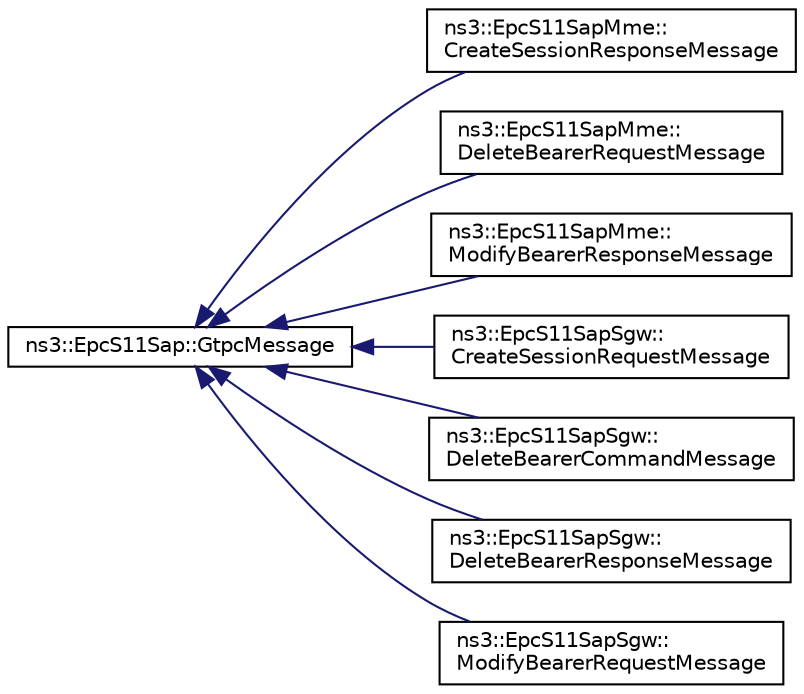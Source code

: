 digraph "Graphical Class Hierarchy"
{
 // LATEX_PDF_SIZE
  edge [fontname="Helvetica",fontsize="10",labelfontname="Helvetica",labelfontsize="10"];
  node [fontname="Helvetica",fontsize="10",shape=record];
  rankdir="LR";
  Node0 [label="ns3::EpcS11Sap::GtpcMessage",height=0.2,width=0.4,color="black", fillcolor="white", style="filled",URL="$structns3_1_1_epc_s11_sap_1_1_gtpc_message.html",tooltip="GTPC message."];
  Node0 -> Node1 [dir="back",color="midnightblue",fontsize="10",style="solid",fontname="Helvetica"];
  Node1 [label="ns3::EpcS11SapMme::\lCreateSessionResponseMessage",height=0.2,width=0.4,color="black", fillcolor="white", style="filled",URL="$structns3_1_1_epc_s11_sap_mme_1_1_create_session_response_message.html",tooltip="Create Session Response message, see 3GPP TS 29.274 7.2.2."];
  Node0 -> Node2 [dir="back",color="midnightblue",fontsize="10",style="solid",fontname="Helvetica"];
  Node2 [label="ns3::EpcS11SapMme::\lDeleteBearerRequestMessage",height=0.2,width=0.4,color="black", fillcolor="white", style="filled",URL="$structns3_1_1_epc_s11_sap_mme_1_1_delete_bearer_request_message.html",tooltip="Delete Bearer Request message, see 3GPP TS 29.274 Release 9 V9.3.0 section 7.2.9.2."];
  Node0 -> Node3 [dir="back",color="midnightblue",fontsize="10",style="solid",fontname="Helvetica"];
  Node3 [label="ns3::EpcS11SapMme::\lModifyBearerResponseMessage",height=0.2,width=0.4,color="black", fillcolor="white", style="filled",URL="$structns3_1_1_epc_s11_sap_mme_1_1_modify_bearer_response_message.html",tooltip="Modify Bearer Response message, see 3GPP TS 29.274 7.2.7."];
  Node0 -> Node4 [dir="back",color="midnightblue",fontsize="10",style="solid",fontname="Helvetica"];
  Node4 [label="ns3::EpcS11SapSgw::\lCreateSessionRequestMessage",height=0.2,width=0.4,color="black", fillcolor="white", style="filled",URL="$structns3_1_1_epc_s11_sap_sgw_1_1_create_session_request_message.html",tooltip="Create Session Request message, see 3GPP TS 29.274 7.2.1."];
  Node0 -> Node5 [dir="back",color="midnightblue",fontsize="10",style="solid",fontname="Helvetica"];
  Node5 [label="ns3::EpcS11SapSgw::\lDeleteBearerCommandMessage",height=0.2,width=0.4,color="black", fillcolor="white", style="filled",URL="$structns3_1_1_epc_s11_sap_sgw_1_1_delete_bearer_command_message.html",tooltip="Delete Bearer Command message, see 3GPP TS 29.274 Release 9 V9.3.0 section 7.2.17...."];
  Node0 -> Node6 [dir="back",color="midnightblue",fontsize="10",style="solid",fontname="Helvetica"];
  Node6 [label="ns3::EpcS11SapSgw::\lDeleteBearerResponseMessage",height=0.2,width=0.4,color="black", fillcolor="white", style="filled",URL="$structns3_1_1_epc_s11_sap_sgw_1_1_delete_bearer_response_message.html",tooltip="Delete Bearer Response message, see 3GPP TS 29.274 Release 9 V9.3.0 section 7.2.10...."];
  Node0 -> Node7 [dir="back",color="midnightblue",fontsize="10",style="solid",fontname="Helvetica"];
  Node7 [label="ns3::EpcS11SapSgw::\lModifyBearerRequestMessage",height=0.2,width=0.4,color="black", fillcolor="white", style="filled",URL="$structns3_1_1_epc_s11_sap_sgw_1_1_modify_bearer_request_message.html",tooltip="Modify Bearer Request message, see 3GPP TS 29.274 7.2.7."];
}
